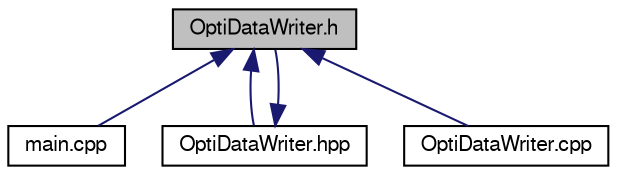 digraph "OptiDataWriter.h"
{
 // LATEX_PDF_SIZE
  edge [fontname="FreeSans",fontsize="10",labelfontname="FreeSans",labelfontsize="10"];
  node [fontname="FreeSans",fontsize="10",shape=record];
  Node29 [label="OptiDataWriter.h",height=0.2,width=0.4,color="black", fillcolor="grey75", style="filled", fontcolor="black",tooltip="Provides the functions to write latent space data needed for BRDFs reconstruction and latent space vi..."];
  Node29 -> Node30 [dir="back",color="midnightblue",fontsize="10",style="solid",fontname="FreeSans"];
  Node30 [label="main.cpp",height=0.2,width=0.4,color="black", fillcolor="white", style="filled",URL="$main_8cpp.html",tooltip=" "];
  Node29 -> Node31 [dir="back",color="midnightblue",fontsize="10",style="solid",fontname="FreeSans"];
  Node31 [label="OptiDataWriter.hpp",height=0.2,width=0.4,color="black", fillcolor="white", style="filled",URL="$_opti_data_writer_8hpp.html",tooltip=" "];
  Node31 -> Node29 [dir="back",color="midnightblue",fontsize="10",style="solid",fontname="FreeSans"];
  Node29 -> Node32 [dir="back",color="midnightblue",fontsize="10",style="solid",fontname="FreeSans"];
  Node32 [label="OptiDataWriter.cpp",height=0.2,width=0.4,color="black", fillcolor="white", style="filled",URL="$_opti_data_writer_8cpp.html",tooltip=" "];
}
